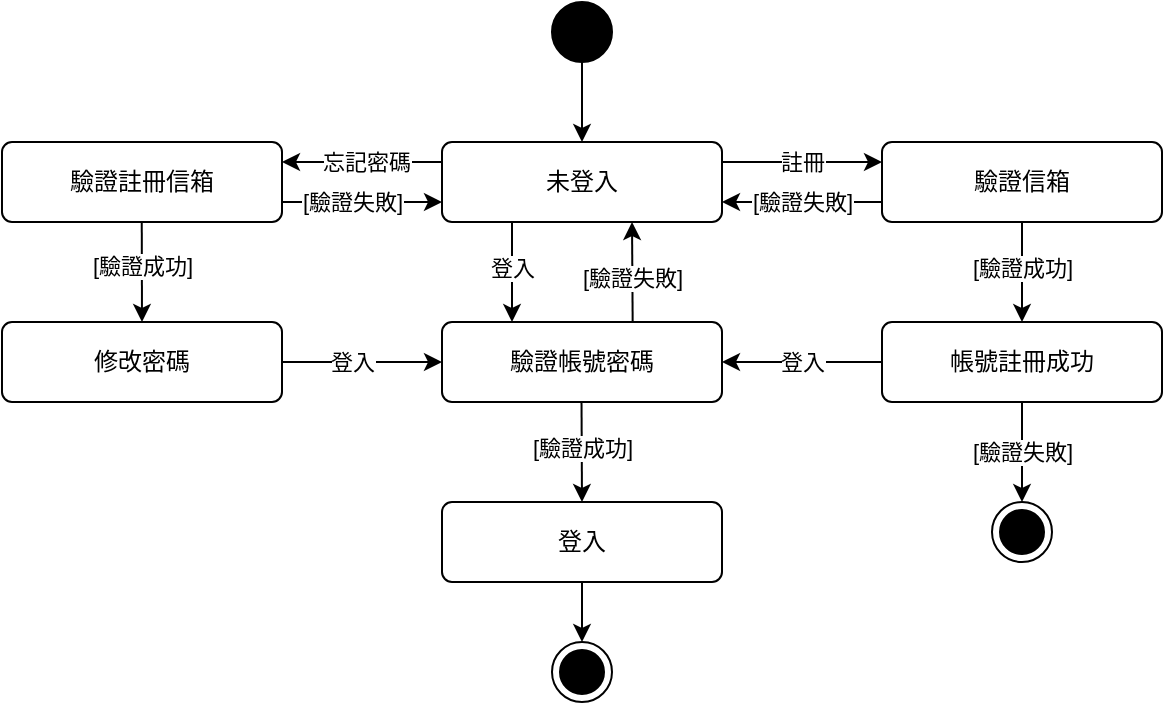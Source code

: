 <mxfile version="24.2.5" type="device" pages="4">
  <diagram id="C5RBs43oDa-KdzZeNtuy" name="會員登入">
    <mxGraphModel dx="1195" dy="697" grid="1" gridSize="10" guides="1" tooltips="1" connect="1" arrows="1" fold="1" page="1" pageScale="1" pageWidth="827" pageHeight="1169" math="0" shadow="0">
      <root>
        <mxCell id="WIyWlLk6GJQsqaUBKTNV-0" />
        <mxCell id="WIyWlLk6GJQsqaUBKTNV-1" parent="WIyWlLk6GJQsqaUBKTNV-0" />
        <mxCell id="AL2CDXxsfcrJi_243A2Y-0" value="" style="ellipse;fillColor=strokeColor;html=1;" parent="WIyWlLk6GJQsqaUBKTNV-1" vertex="1">
          <mxGeometry x="295" y="170" width="30" height="30" as="geometry" />
        </mxCell>
        <mxCell id="AL2CDXxsfcrJi_243A2Y-2" value="" style="endArrow=classic;html=1;rounded=0;exitX=0.5;exitY=1;exitDx=0;exitDy=0;entryX=0.5;entryY=0;entryDx=0;entryDy=0;" parent="WIyWlLk6GJQsqaUBKTNV-1" source="AL2CDXxsfcrJi_243A2Y-0" target="5Wx7P02jGSiyyXWoik10-0" edge="1">
          <mxGeometry width="50" height="50" relative="1" as="geometry">
            <mxPoint x="345" y="290" as="sourcePoint" />
            <mxPoint x="310" y="240" as="targetPoint" />
          </mxGeometry>
        </mxCell>
        <mxCell id="5Wx7P02jGSiyyXWoik10-0" value="未登入" style="html=1;align=center;verticalAlign=middle;rounded=1;absoluteArcSize=1;arcSize=10;dashed=0;whiteSpace=wrap;" parent="WIyWlLk6GJQsqaUBKTNV-1" vertex="1">
          <mxGeometry x="240" y="240" width="140" height="40" as="geometry" />
        </mxCell>
        <mxCell id="dz95pTCuz73jS-p0h6Jy-0" value="驗證信箱" style="html=1;align=center;verticalAlign=middle;rounded=1;absoluteArcSize=1;arcSize=10;dashed=0;whiteSpace=wrap;" parent="WIyWlLk6GJQsqaUBKTNV-1" vertex="1">
          <mxGeometry x="460" y="240" width="140" height="40" as="geometry" />
        </mxCell>
        <mxCell id="dz95pTCuz73jS-p0h6Jy-1" value="驗證註冊信箱" style="html=1;align=center;verticalAlign=middle;rounded=1;absoluteArcSize=1;arcSize=10;dashed=0;whiteSpace=wrap;" parent="WIyWlLk6GJQsqaUBKTNV-1" vertex="1">
          <mxGeometry x="20" y="240" width="140" height="40" as="geometry" />
        </mxCell>
        <mxCell id="dz95pTCuz73jS-p0h6Jy-2" value="驗證帳號密碼" style="html=1;align=center;verticalAlign=middle;rounded=1;absoluteArcSize=1;arcSize=10;dashed=0;whiteSpace=wrap;" parent="WIyWlLk6GJQsqaUBKTNV-1" vertex="1">
          <mxGeometry x="240" y="330" width="140" height="40" as="geometry" />
        </mxCell>
        <mxCell id="Y4bVvIaVGkRZ8I_effdB-1" style="edgeStyle=orthogonalEdgeStyle;rounded=0;orthogonalLoop=1;jettySize=auto;html=1;entryX=0.5;entryY=0;entryDx=0;entryDy=0;" edge="1" parent="WIyWlLk6GJQsqaUBKTNV-1" source="dz95pTCuz73jS-p0h6Jy-3" target="dz95pTCuz73jS-p0h6Jy-42">
          <mxGeometry relative="1" as="geometry" />
        </mxCell>
        <mxCell id="dz95pTCuz73jS-p0h6Jy-3" value="登入" style="html=1;align=center;verticalAlign=middle;rounded=1;absoluteArcSize=1;arcSize=10;dashed=0;whiteSpace=wrap;" parent="WIyWlLk6GJQsqaUBKTNV-1" vertex="1">
          <mxGeometry x="240" y="420" width="140" height="40" as="geometry" />
        </mxCell>
        <mxCell id="zwurpUFEAPFgYq6pLjo6-1" style="edgeStyle=orthogonalEdgeStyle;rounded=0;orthogonalLoop=1;jettySize=auto;html=1;entryX=0;entryY=0.5;entryDx=0;entryDy=0;" parent="WIyWlLk6GJQsqaUBKTNV-1" source="dz95pTCuz73jS-p0h6Jy-13" target="dz95pTCuz73jS-p0h6Jy-2" edge="1">
          <mxGeometry relative="1" as="geometry" />
        </mxCell>
        <mxCell id="zwurpUFEAPFgYq6pLjo6-2" value="登入" style="edgeLabel;html=1;align=center;verticalAlign=middle;resizable=0;points=[];" parent="zwurpUFEAPFgYq6pLjo6-1" vertex="1" connectable="0">
          <mxGeometry x="0.025" y="2" relative="1" as="geometry">
            <mxPoint x="-6" y="2" as="offset" />
          </mxGeometry>
        </mxCell>
        <mxCell id="dz95pTCuz73jS-p0h6Jy-13" value="修改密碼" style="html=1;align=center;verticalAlign=middle;rounded=1;absoluteArcSize=1;arcSize=10;dashed=0;whiteSpace=wrap;" parent="WIyWlLk6GJQsqaUBKTNV-1" vertex="1">
          <mxGeometry x="20" y="330" width="140" height="40" as="geometry" />
        </mxCell>
        <mxCell id="dz95pTCuz73jS-p0h6Jy-18" value="" style="endArrow=classic;html=1;rounded=0;entryX=0;entryY=0.25;entryDx=0;entryDy=0;exitX=1;exitY=0.25;exitDx=0;exitDy=0;" parent="WIyWlLk6GJQsqaUBKTNV-1" source="5Wx7P02jGSiyyXWoik10-0" target="dz95pTCuz73jS-p0h6Jy-0" edge="1">
          <mxGeometry relative="1" as="geometry">
            <mxPoint x="385" y="250" as="sourcePoint" />
            <mxPoint x="475" y="250.69" as="targetPoint" />
          </mxGeometry>
        </mxCell>
        <mxCell id="dz95pTCuz73jS-p0h6Jy-19" value="註冊" style="edgeLabel;resizable=0;html=1;;align=center;verticalAlign=middle;" parent="dz95pTCuz73jS-p0h6Jy-18" connectable="0" vertex="1">
          <mxGeometry relative="1" as="geometry" />
        </mxCell>
        <mxCell id="dz95pTCuz73jS-p0h6Jy-21" value="" style="endArrow=classic;html=1;rounded=0;entryX=1;entryY=0.25;entryDx=0;entryDy=0;exitX=0;exitY=0.25;exitDx=0;exitDy=0;" parent="WIyWlLk6GJQsqaUBKTNV-1" source="5Wx7P02jGSiyyXWoik10-0" target="dz95pTCuz73jS-p0h6Jy-1" edge="1">
          <mxGeometry relative="1" as="geometry">
            <mxPoint x="245" y="251" as="sourcePoint" />
            <mxPoint x="163.22" y="250" as="targetPoint" />
          </mxGeometry>
        </mxCell>
        <mxCell id="dz95pTCuz73jS-p0h6Jy-22" value="忘記密碼" style="edgeLabel;resizable=0;html=1;;align=center;verticalAlign=middle;" parent="dz95pTCuz73jS-p0h6Jy-21" connectable="0" vertex="1">
          <mxGeometry relative="1" as="geometry">
            <mxPoint x="2" as="offset" />
          </mxGeometry>
        </mxCell>
        <mxCell id="dz95pTCuz73jS-p0h6Jy-26" value="" style="endArrow=classic;html=1;rounded=0;exitX=0.25;exitY=1;exitDx=0;exitDy=0;entryX=0.5;entryY=0;entryDx=0;entryDy=0;" parent="WIyWlLk6GJQsqaUBKTNV-1" target="dz95pTCuz73jS-p0h6Jy-13" edge="1">
          <mxGeometry relative="1" as="geometry">
            <mxPoint x="89.88" y="280" as="sourcePoint" />
            <mxPoint x="89.88" y="320.0" as="targetPoint" />
          </mxGeometry>
        </mxCell>
        <mxCell id="dz95pTCuz73jS-p0h6Jy-27" value="[驗證成功]" style="edgeLabel;resizable=0;html=1;;align=center;verticalAlign=middle;" parent="dz95pTCuz73jS-p0h6Jy-26" connectable="0" vertex="1">
          <mxGeometry relative="1" as="geometry">
            <mxPoint y="-3" as="offset" />
          </mxGeometry>
        </mxCell>
        <mxCell id="dz95pTCuz73jS-p0h6Jy-33" value="" style="endArrow=classic;html=1;rounded=0;entryX=0;entryY=0.75;entryDx=0;entryDy=0;exitX=1;exitY=0.75;exitDx=0;exitDy=0;" parent="WIyWlLk6GJQsqaUBKTNV-1" source="dz95pTCuz73jS-p0h6Jy-1" target="5Wx7P02jGSiyyXWoik10-0" edge="1">
          <mxGeometry relative="1" as="geometry">
            <mxPoint x="260" y="290.92" as="sourcePoint" />
            <mxPoint x="175" y="290" as="targetPoint" />
          </mxGeometry>
        </mxCell>
        <mxCell id="dz95pTCuz73jS-p0h6Jy-34" value="[驗證失敗]" style="edgeLabel;resizable=0;html=1;;align=center;verticalAlign=middle;" parent="dz95pTCuz73jS-p0h6Jy-33" connectable="0" vertex="1">
          <mxGeometry relative="1" as="geometry">
            <mxPoint x="-5" as="offset" />
          </mxGeometry>
        </mxCell>
        <mxCell id="dz95pTCuz73jS-p0h6Jy-35" value="帳號註冊成功" style="html=1;align=center;verticalAlign=middle;rounded=1;absoluteArcSize=1;arcSize=10;dashed=0;whiteSpace=wrap;" parent="WIyWlLk6GJQsqaUBKTNV-1" vertex="1">
          <mxGeometry x="460" y="330" width="140" height="40" as="geometry" />
        </mxCell>
        <mxCell id="dz95pTCuz73jS-p0h6Jy-36" value="" style="endArrow=classic;html=1;rounded=0;entryX=0.5;entryY=0;entryDx=0;entryDy=0;exitX=0.5;exitY=1;exitDx=0;exitDy=0;" parent="WIyWlLk6GJQsqaUBKTNV-1" source="dz95pTCuz73jS-p0h6Jy-0" target="dz95pTCuz73jS-p0h6Jy-35" edge="1">
          <mxGeometry relative="1" as="geometry">
            <mxPoint x="415" y="290" as="sourcePoint" />
            <mxPoint x="505" y="290.69" as="targetPoint" />
          </mxGeometry>
        </mxCell>
        <mxCell id="dz95pTCuz73jS-p0h6Jy-37" value="[驗證成功]" style="edgeLabel;resizable=0;html=1;;align=center;verticalAlign=middle;" parent="dz95pTCuz73jS-p0h6Jy-36" connectable="0" vertex="1">
          <mxGeometry relative="1" as="geometry">
            <mxPoint y="-2" as="offset" />
          </mxGeometry>
        </mxCell>
        <mxCell id="dz95pTCuz73jS-p0h6Jy-40" value="" style="endArrow=classic;html=1;rounded=0;entryX=1;entryY=0.5;entryDx=0;entryDy=0;exitX=0;exitY=0.5;exitDx=0;exitDy=0;" parent="WIyWlLk6GJQsqaUBKTNV-1" source="dz95pTCuz73jS-p0h6Jy-35" target="dz95pTCuz73jS-p0h6Jy-2" edge="1">
          <mxGeometry relative="1" as="geometry">
            <mxPoint x="385" y="380" as="sourcePoint" />
            <mxPoint x="470" y="380" as="targetPoint" />
          </mxGeometry>
        </mxCell>
        <mxCell id="dz95pTCuz73jS-p0h6Jy-41" value="登入" style="edgeLabel;resizable=0;html=1;;align=center;verticalAlign=middle;" parent="dz95pTCuz73jS-p0h6Jy-40" connectable="0" vertex="1">
          <mxGeometry relative="1" as="geometry" />
        </mxCell>
        <mxCell id="dz95pTCuz73jS-p0h6Jy-42" value="" style="ellipse;html=1;shape=endState;fillColor=strokeColor;" parent="WIyWlLk6GJQsqaUBKTNV-1" vertex="1">
          <mxGeometry x="295" y="490" width="30" height="30" as="geometry" />
        </mxCell>
        <mxCell id="dz95pTCuz73jS-p0h6Jy-44" value="" style="ellipse;html=1;shape=endState;fillColor=strokeColor;" parent="WIyWlLk6GJQsqaUBKTNV-1" vertex="1">
          <mxGeometry x="515" y="420" width="30" height="30" as="geometry" />
        </mxCell>
        <mxCell id="dz95pTCuz73jS-p0h6Jy-45" value="" style="endArrow=classic;html=1;rounded=0;entryX=0.5;entryY=0;entryDx=0;entryDy=0;exitX=0.25;exitY=1;exitDx=0;exitDy=0;" parent="WIyWlLk6GJQsqaUBKTNV-1" edge="1" target="dz95pTCuz73jS-p0h6Jy-3">
          <mxGeometry relative="1" as="geometry">
            <mxPoint x="309.76" y="370" as="sourcePoint" />
            <mxPoint x="309.76" y="410" as="targetPoint" />
          </mxGeometry>
        </mxCell>
        <mxCell id="dz95pTCuz73jS-p0h6Jy-46" value="[驗證成功]" style="edgeLabel;resizable=0;html=1;;align=center;verticalAlign=middle;" parent="dz95pTCuz73jS-p0h6Jy-45" connectable="0" vertex="1">
          <mxGeometry relative="1" as="geometry">
            <mxPoint y="-2" as="offset" />
          </mxGeometry>
        </mxCell>
        <mxCell id="dz95pTCuz73jS-p0h6Jy-47" value="" style="endArrow=classic;html=1;rounded=0;entryX=0.25;entryY=0;entryDx=0;entryDy=0;exitX=0.5;exitY=1;exitDx=0;exitDy=0;" parent="WIyWlLk6GJQsqaUBKTNV-1" target="dz95pTCuz73jS-p0h6Jy-2" edge="1">
          <mxGeometry relative="1" as="geometry">
            <mxPoint x="275.0" y="280" as="sourcePoint" />
            <mxPoint x="275.0" y="320.0" as="targetPoint" />
          </mxGeometry>
        </mxCell>
        <mxCell id="dz95pTCuz73jS-p0h6Jy-48" value="登入" style="edgeLabel;resizable=0;html=1;;align=center;verticalAlign=middle;" parent="dz95pTCuz73jS-p0h6Jy-47" connectable="0" vertex="1">
          <mxGeometry relative="1" as="geometry">
            <mxPoint y="-2" as="offset" />
          </mxGeometry>
        </mxCell>
        <mxCell id="dz95pTCuz73jS-p0h6Jy-52" value="" style="endArrow=classic;html=1;rounded=0;exitX=0.681;exitY=0.013;exitDx=0;exitDy=0;exitPerimeter=0;" parent="WIyWlLk6GJQsqaUBKTNV-1" source="dz95pTCuz73jS-p0h6Jy-2" edge="1">
          <mxGeometry relative="1" as="geometry">
            <mxPoint x="335" y="320" as="sourcePoint" />
            <mxPoint x="335" y="280" as="targetPoint" />
          </mxGeometry>
        </mxCell>
        <mxCell id="dz95pTCuz73jS-p0h6Jy-53" value="[驗證失敗]" style="edgeLabel;resizable=0;html=1;;align=center;verticalAlign=middle;" parent="dz95pTCuz73jS-p0h6Jy-52" connectable="0" vertex="1">
          <mxGeometry relative="1" as="geometry">
            <mxPoint y="3" as="offset" />
          </mxGeometry>
        </mxCell>
        <mxCell id="dz95pTCuz73jS-p0h6Jy-54" value="" style="endArrow=classic;html=1;rounded=0;exitX=0.5;exitY=1;exitDx=0;exitDy=0;entryX=0.5;entryY=0;entryDx=0;entryDy=0;" parent="WIyWlLk6GJQsqaUBKTNV-1" source="dz95pTCuz73jS-p0h6Jy-35" target="dz95pTCuz73jS-p0h6Jy-44" edge="1">
          <mxGeometry relative="1" as="geometry">
            <mxPoint x="525" y="450" as="sourcePoint" />
            <mxPoint x="525" y="410" as="targetPoint" />
          </mxGeometry>
        </mxCell>
        <mxCell id="dz95pTCuz73jS-p0h6Jy-55" value="[驗證失敗]" style="edgeLabel;resizable=0;html=1;;align=center;verticalAlign=middle;" parent="dz95pTCuz73jS-p0h6Jy-54" connectable="0" vertex="1">
          <mxGeometry relative="1" as="geometry" />
        </mxCell>
        <mxCell id="dz95pTCuz73jS-p0h6Jy-56" value="" style="endArrow=classic;html=1;rounded=0;exitX=0;exitY=0.75;exitDx=0;exitDy=0;entryX=1;entryY=0.75;entryDx=0;entryDy=0;" parent="WIyWlLk6GJQsqaUBKTNV-1" source="dz95pTCuz73jS-p0h6Jy-0" target="5Wx7P02jGSiyyXWoik10-0" edge="1">
          <mxGeometry relative="1" as="geometry">
            <mxPoint x="435" y="310" as="sourcePoint" />
            <mxPoint x="435" y="270" as="targetPoint" />
          </mxGeometry>
        </mxCell>
        <mxCell id="dz95pTCuz73jS-p0h6Jy-57" value="[驗證失敗]" style="edgeLabel;resizable=0;html=1;;align=center;verticalAlign=middle;" parent="dz95pTCuz73jS-p0h6Jy-56" connectable="0" vertex="1">
          <mxGeometry relative="1" as="geometry" />
        </mxCell>
      </root>
    </mxGraphModel>
  </diagram>
  <diagram id="mJCJ5-vPjcze_X3Vs22I" name="商家查詢">
    <mxGraphModel dx="989" dy="577" grid="1" gridSize="10" guides="1" tooltips="1" connect="1" arrows="1" fold="1" page="1" pageScale="1" pageWidth="827" pageHeight="1169" math="0" shadow="0">
      <root>
        <mxCell id="0" />
        <mxCell id="1" parent="0" />
        <mxCell id="9vJhoEvKW360OCCBH1eX-37" value="" style="ellipse;fillColor=strokeColor;html=1;" parent="1" vertex="1">
          <mxGeometry x="330" y="190" width="30" height="30" as="geometry" />
        </mxCell>
        <mxCell id="9vJhoEvKW360OCCBH1eX-38" value="" style="endArrow=classic;html=1;rounded=0;exitX=0.5;exitY=1;exitDx=0;exitDy=0;" parent="1" source="9vJhoEvKW360OCCBH1eX-37" edge="1">
          <mxGeometry width="50" height="50" relative="1" as="geometry">
            <mxPoint x="380" y="310" as="sourcePoint" />
            <mxPoint x="345" y="260" as="targetPoint" />
          </mxGeometry>
        </mxCell>
        <mxCell id="9vJhoEvKW360OCCBH1eX-39" value="登入中" style="html=1;align=center;verticalAlign=middle;rounded=1;absoluteArcSize=1;arcSize=10;dashed=0;whiteSpace=wrap;" parent="1" vertex="1">
          <mxGeometry x="280" y="260" width="140" height="40" as="geometry" />
        </mxCell>
        <mxCell id="9vJhoEvKW360OCCBH1eX-43" value="官網" style="html=1;align=center;verticalAlign=middle;rounded=1;absoluteArcSize=1;arcSize=10;dashed=0;whiteSpace=wrap;" parent="1" vertex="1">
          <mxGeometry x="60" y="440" width="140" height="40" as="geometry" />
        </mxCell>
        <mxCell id="9vJhoEvKW360OCCBH1eX-44" value="" style="endArrow=classic;html=1;rounded=0;entryX=0.5;entryY=0;entryDx=0;entryDy=0;exitX=0.461;exitY=1.007;exitDx=0;exitDy=0;exitPerimeter=0;" parent="1" edge="1">
          <mxGeometry width="50" height="50" relative="1" as="geometry">
            <mxPoint x="129.54" y="480" as="sourcePoint" />
            <mxPoint x="130" y="519.72" as="targetPoint" />
          </mxGeometry>
        </mxCell>
        <mxCell id="9vJhoEvKW360OCCBH1eX-61" value="" style="ellipse;html=1;shape=endState;fillColor=strokeColor;" parent="1" vertex="1">
          <mxGeometry x="115" y="519.72" width="30" height="30" as="geometry" />
        </mxCell>
        <mxCell id="9vJhoEvKW360OCCBH1eX-63" value="" style="endArrow=classic;html=1;rounded=0;exitX=0.5;exitY=1;exitDx=0;exitDy=0;" parent="1" source="9vJhoEvKW360OCCBH1eX-39" edge="1">
          <mxGeometry relative="1" as="geometry">
            <mxPoint x="330" y="320" as="sourcePoint" />
            <mxPoint x="350" y="350" as="targetPoint" />
          </mxGeometry>
        </mxCell>
        <mxCell id="9vJhoEvKW360OCCBH1eX-64" value="選擇地點、形容詞、關鍵字" style="edgeLabel;resizable=0;html=1;;align=center;verticalAlign=middle;" parent="9vJhoEvKW360OCCBH1eX-63" connectable="0" vertex="1">
          <mxGeometry relative="1" as="geometry">
            <mxPoint y="-3" as="offset" />
          </mxGeometry>
        </mxCell>
        <mxCell id="9vJhoEvKW360OCCBH1eX-73" value="搜尋結果商家" style="html=1;align=center;verticalAlign=middle;rounded=1;absoluteArcSize=1;arcSize=10;dashed=0;whiteSpace=wrap;" parent="1" vertex="1">
          <mxGeometry x="280" y="350" width="140" height="40" as="geometry" />
        </mxCell>
        <mxCell id="9vJhoEvKW360OCCBH1eX-74" value="" style="endArrow=classic;html=1;rounded=0;entryX=0;entryY=0.5;entryDx=0;entryDy=0;" parent="1" target="9vJhoEvKW360OCCBH1eX-75" edge="1">
          <mxGeometry width="50" height="50" relative="1" as="geometry">
            <mxPoint x="640" y="370" as="sourcePoint" />
            <mxPoint x="705" y="360" as="targetPoint" />
          </mxGeometry>
        </mxCell>
        <mxCell id="9vJhoEvKW360OCCBH1eX-75" value="" style="ellipse;html=1;shape=endState;fillColor=strokeColor;" parent="1" vertex="1">
          <mxGeometry x="690" y="355" width="30" height="30" as="geometry" />
        </mxCell>
        <mxCell id="9vJhoEvKW360OCCBH1eX-79" value="選擇商家" style="html=1;align=center;verticalAlign=middle;rounded=1;absoluteArcSize=1;arcSize=10;dashed=0;whiteSpace=wrap;" parent="1" vertex="1">
          <mxGeometry x="500" y="350" width="140" height="40" as="geometry" />
        </mxCell>
        <mxCell id="9vJhoEvKW360OCCBH1eX-82" value="" style="endArrow=classic;html=1;rounded=0;exitX=1;exitY=0.5;exitDx=0;exitDy=0;entryX=0;entryY=0.5;entryDx=0;entryDy=0;" parent="1" source="9vJhoEvKW360OCCBH1eX-73" target="9vJhoEvKW360OCCBH1eX-79" edge="1">
          <mxGeometry relative="1" as="geometry">
            <mxPoint x="460" y="370" as="sourcePoint" />
            <mxPoint x="460" y="420" as="targetPoint" />
          </mxGeometry>
        </mxCell>
        <mxCell id="9vJhoEvKW360OCCBH1eX-83" value="商家資訊" style="edgeLabel;resizable=0;html=1;;align=center;verticalAlign=middle;" parent="9vJhoEvKW360OCCBH1eX-82" connectable="0" vertex="1">
          <mxGeometry relative="1" as="geometry">
            <mxPoint x="-6" as="offset" />
          </mxGeometry>
        </mxCell>
        <mxCell id="9vJhoEvKW360OCCBH1eX-84" value="" style="endArrow=classic;html=1;rounded=0;exitX=0.5;exitY=1;exitDx=0;exitDy=0;" parent="1" edge="1">
          <mxGeometry relative="1" as="geometry">
            <mxPoint x="350" y="390" as="sourcePoint" />
            <mxPoint x="350" y="440" as="targetPoint" />
          </mxGeometry>
        </mxCell>
        <mxCell id="9vJhoEvKW360OCCBH1eX-85" value="商家收藏" style="edgeLabel;resizable=0;html=1;;align=center;verticalAlign=middle;" parent="9vJhoEvKW360OCCBH1eX-84" connectable="0" vertex="1">
          <mxGeometry relative="1" as="geometry">
            <mxPoint y="-3" as="offset" />
          </mxGeometry>
        </mxCell>
        <mxCell id="9vJhoEvKW360OCCBH1eX-86" value="最愛" style="html=1;align=center;verticalAlign=middle;rounded=1;absoluteArcSize=1;arcSize=10;dashed=0;whiteSpace=wrap;" parent="1" vertex="1">
          <mxGeometry x="280" y="440" width="140" height="40" as="geometry" />
        </mxCell>
        <mxCell id="9vJhoEvKW360OCCBH1eX-87" value="" style="endArrow=classic;html=1;rounded=0;exitX=0.5;exitY=1;exitDx=0;exitDy=0;" parent="1" edge="1">
          <mxGeometry relative="1" as="geometry">
            <mxPoint x="349.58" y="480" as="sourcePoint" />
            <mxPoint x="349.58" y="530" as="targetPoint" />
          </mxGeometry>
        </mxCell>
        <mxCell id="9vJhoEvKW360OCCBH1eX-88" value="[尚未收藏]" style="edgeLabel;resizable=0;html=1;;align=center;verticalAlign=middle;" parent="9vJhoEvKW360OCCBH1eX-87" connectable="0" vertex="1">
          <mxGeometry relative="1" as="geometry">
            <mxPoint y="-3" as="offset" />
          </mxGeometry>
        </mxCell>
        <mxCell id="9vJhoEvKW360OCCBH1eX-89" value="新增最愛" style="html=1;align=center;verticalAlign=middle;rounded=1;absoluteArcSize=1;arcSize=10;dashed=0;whiteSpace=wrap;" parent="1" vertex="1">
          <mxGeometry x="280" y="530" width="140" height="40" as="geometry" />
        </mxCell>
        <mxCell id="9vJhoEvKW360OCCBH1eX-91" value="取消最愛" style="html=1;align=center;verticalAlign=middle;rounded=1;absoluteArcSize=1;arcSize=10;dashed=0;whiteSpace=wrap;" parent="1" vertex="1">
          <mxGeometry x="500" y="440" width="140" height="40" as="geometry" />
        </mxCell>
        <mxCell id="9vJhoEvKW360OCCBH1eX-92" value="" style="endArrow=classic;html=1;rounded=0;exitX=1;exitY=0.5;exitDx=0;exitDy=0;entryX=0;entryY=0.5;entryDx=0;entryDy=0;" parent="1" target="9vJhoEvKW360OCCBH1eX-91" edge="1">
          <mxGeometry relative="1" as="geometry">
            <mxPoint x="420" y="460" as="sourcePoint" />
            <mxPoint x="460" y="510" as="targetPoint" />
          </mxGeometry>
        </mxCell>
        <mxCell id="9vJhoEvKW360OCCBH1eX-93" value="[已收藏]" style="edgeLabel;resizable=0;html=1;;align=center;verticalAlign=middle;" parent="9vJhoEvKW360OCCBH1eX-92" connectable="0" vertex="1">
          <mxGeometry relative="1" as="geometry">
            <mxPoint x="-6" y="-1" as="offset" />
          </mxGeometry>
        </mxCell>
        <mxCell id="9vJhoEvKW360OCCBH1eX-95" value="" style="ellipse;html=1;shape=endState;fillColor=strokeColor;" parent="1" vertex="1">
          <mxGeometry x="555" y="535" width="30" height="30" as="geometry" />
        </mxCell>
        <mxCell id="9vJhoEvKW360OCCBH1eX-96" value="" style="endArrow=classic;html=1;rounded=0;entryX=0.5;entryY=0;entryDx=0;entryDy=0;exitX=0.461;exitY=1.007;exitDx=0;exitDy=0;exitPerimeter=0;" parent="1" target="9vJhoEvKW360OCCBH1eX-95" edge="1">
          <mxGeometry width="50" height="50" relative="1" as="geometry">
            <mxPoint x="569.58" y="480" as="sourcePoint" />
            <mxPoint x="569.58" y="520" as="targetPoint" />
          </mxGeometry>
        </mxCell>
        <mxCell id="9vJhoEvKW360OCCBH1eX-97" value="" style="endArrow=classic;html=1;rounded=0;entryX=0;entryY=0.5;entryDx=0;entryDy=0;exitX=1;exitY=0.5;exitDx=0;exitDy=0;" parent="1" source="9vJhoEvKW360OCCBH1eX-89" target="9vJhoEvKW360OCCBH1eX-95" edge="1">
          <mxGeometry width="50" height="50" relative="1" as="geometry">
            <mxPoint x="135" y="520" as="sourcePoint" />
            <mxPoint x="135" y="560" as="targetPoint" />
          </mxGeometry>
        </mxCell>
        <mxCell id="9vJhoEvKW360OCCBH1eX-98" value="地圖" style="html=1;align=center;verticalAlign=middle;rounded=1;absoluteArcSize=1;arcSize=10;dashed=0;whiteSpace=wrap;" parent="1" vertex="1">
          <mxGeometry x="60" y="260" width="140" height="40" as="geometry" />
        </mxCell>
        <mxCell id="9vJhoEvKW360OCCBH1eX-102" value="" style="endArrow=classic;html=1;rounded=0;exitX=0;exitY=0.25;exitDx=0;exitDy=0;entryX=0.5;entryY=1;entryDx=0;entryDy=0;" parent="1" source="9vJhoEvKW360OCCBH1eX-73" target="9vJhoEvKW360OCCBH1eX-98" edge="1">
          <mxGeometry relative="1" as="geometry">
            <mxPoint x="170" y="420" as="sourcePoint" />
            <mxPoint x="250" y="420" as="targetPoint" />
            <Array as="points">
              <mxPoint x="130" y="360" />
            </Array>
          </mxGeometry>
        </mxCell>
        <mxCell id="9vJhoEvKW360OCCBH1eX-103" value="商家資訊" style="edgeLabel;resizable=0;html=1;;align=center;verticalAlign=middle;" parent="9vJhoEvKW360OCCBH1eX-102" connectable="0" vertex="1">
          <mxGeometry relative="1" as="geometry" />
        </mxCell>
        <mxCell id="9vJhoEvKW360OCCBH1eX-104" value="" style="endArrow=classic;html=1;rounded=0;exitX=0;exitY=0.25;exitDx=0;exitDy=0;entryX=0.5;entryY=0;entryDx=0;entryDy=0;" parent="1" target="9vJhoEvKW360OCCBH1eX-43" edge="1">
          <mxGeometry relative="1" as="geometry">
            <mxPoint x="280" y="380" as="sourcePoint" />
            <mxPoint x="130" y="320" as="targetPoint" />
            <Array as="points">
              <mxPoint x="130" y="380" />
            </Array>
          </mxGeometry>
        </mxCell>
        <mxCell id="9vJhoEvKW360OCCBH1eX-105" value="官網資訊" style="edgeLabel;resizable=0;html=1;;align=center;verticalAlign=middle;" parent="9vJhoEvKW360OCCBH1eX-104" connectable="0" vertex="1">
          <mxGeometry relative="1" as="geometry" />
        </mxCell>
        <mxCell id="9vJhoEvKW360OCCBH1eX-106" value="" style="endArrow=classic;html=1;rounded=0;entryX=0.5;entryY=1;entryDx=0;entryDy=0;exitX=0.5;exitY=0;exitDx=0;exitDy=0;" parent="1" source="9vJhoEvKW360OCCBH1eX-98" target="9vJhoEvKW360OCCBH1eX-107" edge="1">
          <mxGeometry width="50" height="50" relative="1" as="geometry">
            <mxPoint x="170" y="210" as="sourcePoint" />
            <mxPoint x="170" y="250" as="targetPoint" />
          </mxGeometry>
        </mxCell>
        <mxCell id="9vJhoEvKW360OCCBH1eX-107" value="" style="ellipse;html=1;shape=endState;fillColor=strokeColor;" parent="1" vertex="1">
          <mxGeometry x="115" y="190" width="30" height="30" as="geometry" />
        </mxCell>
      </root>
    </mxGraphModel>
  </diagram>
  <diagram name="會員資訊修改" id="SFfWicdosxGCoJVDgU1N">
    <mxGraphModel dx="1195" dy="697" grid="1" gridSize="10" guides="1" tooltips="1" connect="1" arrows="1" fold="1" page="1" pageScale="1" pageWidth="827" pageHeight="1169" math="0" shadow="0">
      <root>
        <mxCell id="tuyEu8sb2MfoyLABzLiH-0" />
        <mxCell id="tuyEu8sb2MfoyLABzLiH-1" parent="tuyEu8sb2MfoyLABzLiH-0" />
        <mxCell id="tuyEu8sb2MfoyLABzLiH-3" value="" style="ellipse;fillColor=strokeColor;html=1;" parent="tuyEu8sb2MfoyLABzLiH-1" vertex="1">
          <mxGeometry x="330" y="190" width="30" height="30" as="geometry" />
        </mxCell>
        <mxCell id="tuyEu8sb2MfoyLABzLiH-4" value="" style="endArrow=classic;html=1;rounded=0;exitX=0.5;exitY=1;exitDx=0;exitDy=0;" parent="tuyEu8sb2MfoyLABzLiH-1" source="tuyEu8sb2MfoyLABzLiH-3" edge="1">
          <mxGeometry width="50" height="50" relative="1" as="geometry">
            <mxPoint x="380" y="310" as="sourcePoint" />
            <mxPoint x="345" y="260" as="targetPoint" />
          </mxGeometry>
        </mxCell>
        <mxCell id="tuyEu8sb2MfoyLABzLiH-5" value="登入中" style="html=1;align=center;verticalAlign=middle;rounded=1;absoluteArcSize=1;arcSize=10;dashed=0;whiteSpace=wrap;" parent="tuyEu8sb2MfoyLABzLiH-1" vertex="1">
          <mxGeometry x="280" y="260" width="140" height="40" as="geometry" />
        </mxCell>
        <mxCell id="tuyEu8sb2MfoyLABzLiH-6" value="" style="endArrow=classic;html=1;rounded=0;exitX=0.5;exitY=1;exitDx=0;exitDy=0;" parent="tuyEu8sb2MfoyLABzLiH-1" source="tuyEu8sb2MfoyLABzLiH-5" edge="1">
          <mxGeometry relative="1" as="geometry">
            <mxPoint x="330" y="320" as="sourcePoint" />
            <mxPoint x="350" y="350" as="targetPoint" />
          </mxGeometry>
        </mxCell>
        <mxCell id="tuyEu8sb2MfoyLABzLiH-7" value="選擇會員專區" style="edgeLabel;resizable=0;html=1;;align=center;verticalAlign=middle;" parent="tuyEu8sb2MfoyLABzLiH-6" connectable="0" vertex="1">
          <mxGeometry relative="1" as="geometry">
            <mxPoint y="-2" as="offset" />
          </mxGeometry>
        </mxCell>
        <mxCell id="tuyEu8sb2MfoyLABzLiH-8" value="會員資料" style="html=1;align=center;verticalAlign=middle;rounded=1;absoluteArcSize=1;arcSize=10;dashed=0;whiteSpace=wrap;" parent="tuyEu8sb2MfoyLABzLiH-1" vertex="1">
          <mxGeometry x="280" y="350" width="140" height="40" as="geometry" />
        </mxCell>
        <mxCell id="tuyEu8sb2MfoyLABzLiH-9" value="" style="endArrow=classic;html=1;rounded=0;exitX=0.5;exitY=1;exitDx=0;exitDy=0;entryX=0;entryY=0.25;entryDx=0;entryDy=0;" parent="tuyEu8sb2MfoyLABzLiH-1" edge="1" target="tuyEu8sb2MfoyLABzLiH-11">
          <mxGeometry relative="1" as="geometry">
            <mxPoint x="420" y="360" as="sourcePoint" />
            <mxPoint x="420" y="410" as="targetPoint" />
          </mxGeometry>
        </mxCell>
        <mxCell id="tuyEu8sb2MfoyLABzLiH-10" value="修改資料" style="edgeLabel;resizable=0;html=1;;align=center;verticalAlign=middle;" parent="tuyEu8sb2MfoyLABzLiH-9" connectable="0" vertex="1">
          <mxGeometry relative="1" as="geometry">
            <mxPoint x="-4" as="offset" />
          </mxGeometry>
        </mxCell>
        <mxCell id="tuyEu8sb2MfoyLABzLiH-11" value="驗證資料格式" style="html=1;align=center;verticalAlign=middle;rounded=1;absoluteArcSize=1;arcSize=10;dashed=0;whiteSpace=wrap;" parent="tuyEu8sb2MfoyLABzLiH-1" vertex="1">
          <mxGeometry x="500" y="350" width="140" height="40" as="geometry" />
        </mxCell>
        <mxCell id="tuyEu8sb2MfoyLABzLiH-12" value="" style="ellipse;html=1;shape=endState;fillColor=strokeColor;" parent="tuyEu8sb2MfoyLABzLiH-1" vertex="1">
          <mxGeometry x="335" y="445" width="30" height="30" as="geometry" />
        </mxCell>
        <mxCell id="tuyEu8sb2MfoyLABzLiH-13" value="" style="endArrow=classic;html=1;rounded=0;entryX=1;entryY=0.5;entryDx=0;entryDy=0;exitX=0;exitY=0.5;exitDx=0;exitDy=0;" parent="tuyEu8sb2MfoyLABzLiH-1" target="tuyEu8sb2MfoyLABzLiH-12" edge="1" source="jWd4TpmWNsBvAWbHB3Pc-4">
          <mxGeometry width="50" height="50" relative="1" as="geometry">
            <mxPoint x="349.58" y="570" as="sourcePoint" />
            <mxPoint x="349.58" y="610" as="targetPoint" />
          </mxGeometry>
        </mxCell>
        <mxCell id="jWd4TpmWNsBvAWbHB3Pc-0" value="" style="endArrow=classic;html=1;rounded=0;exitX=0;exitY=0.75;exitDx=0;exitDy=0;entryX=1;entryY=0.75;entryDx=0;entryDy=0;" parent="tuyEu8sb2MfoyLABzLiH-1" source="tuyEu8sb2MfoyLABzLiH-11" target="tuyEu8sb2MfoyLABzLiH-8" edge="1">
          <mxGeometry relative="1" as="geometry">
            <mxPoint x="330" y="400" as="sourcePoint" />
            <mxPoint x="330" y="450" as="targetPoint" />
          </mxGeometry>
        </mxCell>
        <mxCell id="jWd4TpmWNsBvAWbHB3Pc-1" value="[驗證失敗]" style="edgeLabel;resizable=0;html=1;;align=center;verticalAlign=middle;" parent="jWd4TpmWNsBvAWbHB3Pc-0" connectable="0" vertex="1">
          <mxGeometry relative="1" as="geometry">
            <mxPoint x="4" as="offset" />
          </mxGeometry>
        </mxCell>
        <mxCell id="jWd4TpmWNsBvAWbHB3Pc-2" value="" style="endArrow=classic;html=1;rounded=0;exitX=0.5;exitY=1;exitDx=0;exitDy=0;" parent="tuyEu8sb2MfoyLABzLiH-1" edge="1">
          <mxGeometry relative="1" as="geometry">
            <mxPoint x="570" y="390" as="sourcePoint" />
            <mxPoint x="570" y="440" as="targetPoint" />
          </mxGeometry>
        </mxCell>
        <mxCell id="jWd4TpmWNsBvAWbHB3Pc-3" value="[驗證成功]" style="edgeLabel;resizable=0;html=1;;align=center;verticalAlign=middle;" parent="jWd4TpmWNsBvAWbHB3Pc-2" connectable="0" vertex="1">
          <mxGeometry relative="1" as="geometry" />
        </mxCell>
        <mxCell id="jWd4TpmWNsBvAWbHB3Pc-4" value="會員資料修改完成" style="html=1;align=center;verticalAlign=middle;rounded=1;absoluteArcSize=1;arcSize=10;dashed=0;whiteSpace=wrap;" parent="tuyEu8sb2MfoyLABzLiH-1" vertex="1">
          <mxGeometry x="500" y="440" width="140" height="40" as="geometry" />
        </mxCell>
      </root>
    </mxGraphModel>
  </diagram>
  <diagram name="商家收藏" id="q1knk1CsHRzvq2ZvaTYx">
    <mxGraphModel dx="989" dy="577" grid="1" gridSize="10" guides="1" tooltips="1" connect="1" arrows="1" fold="1" page="1" pageScale="1" pageWidth="827" pageHeight="1169" math="0" shadow="0">
      <root>
        <mxCell id="SF2ilbdO_XFCAbRxXxLH-0" />
        <mxCell id="SF2ilbdO_XFCAbRxXxLH-1" parent="SF2ilbdO_XFCAbRxXxLH-0" />
        <mxCell id="SF2ilbdO_XFCAbRxXxLH-3" value="" style="ellipse;fillColor=strokeColor;html=1;" parent="SF2ilbdO_XFCAbRxXxLH-1" vertex="1">
          <mxGeometry x="330" y="190" width="30" height="30" as="geometry" />
        </mxCell>
        <mxCell id="SF2ilbdO_XFCAbRxXxLH-4" value="" style="endArrow=classic;html=1;rounded=0;exitX=0.5;exitY=1;exitDx=0;exitDy=0;" parent="SF2ilbdO_XFCAbRxXxLH-1" source="SF2ilbdO_XFCAbRxXxLH-3" edge="1">
          <mxGeometry width="50" height="50" relative="1" as="geometry">
            <mxPoint x="380" y="310" as="sourcePoint" />
            <mxPoint x="345" y="260" as="targetPoint" />
          </mxGeometry>
        </mxCell>
        <mxCell id="SF2ilbdO_XFCAbRxXxLH-5" value="登入中" style="html=1;align=center;verticalAlign=middle;rounded=1;absoluteArcSize=1;arcSize=10;dashed=0;whiteSpace=wrap;" parent="SF2ilbdO_XFCAbRxXxLH-1" vertex="1">
          <mxGeometry x="280" y="260" width="140" height="40" as="geometry" />
        </mxCell>
        <mxCell id="SF2ilbdO_XFCAbRxXxLH-9" value="" style="endArrow=classic;html=1;rounded=0;exitX=0.5;exitY=1;exitDx=0;exitDy=0;" parent="SF2ilbdO_XFCAbRxXxLH-1" source="SF2ilbdO_XFCAbRxXxLH-5" edge="1">
          <mxGeometry relative="1" as="geometry">
            <mxPoint x="330" y="320" as="sourcePoint" />
            <mxPoint x="350" y="350" as="targetPoint" />
          </mxGeometry>
        </mxCell>
        <mxCell id="SF2ilbdO_XFCAbRxXxLH-10" value="選擇會員專區" style="edgeLabel;resizable=0;html=1;;align=center;verticalAlign=middle;" parent="SF2ilbdO_XFCAbRxXxLH-9" connectable="0" vertex="1">
          <mxGeometry relative="1" as="geometry" />
        </mxCell>
        <mxCell id="SF2ilbdO_XFCAbRxXxLH-11" value="我的最愛" style="html=1;align=center;verticalAlign=middle;rounded=1;absoluteArcSize=1;arcSize=10;dashed=0;whiteSpace=wrap;" parent="SF2ilbdO_XFCAbRxXxLH-1" vertex="1">
          <mxGeometry x="280" y="350" width="140" height="40" as="geometry" />
        </mxCell>
        <mxCell id="SF2ilbdO_XFCAbRxXxLH-17" value="" style="endArrow=classic;html=1;rounded=0;exitX=0.5;exitY=1;exitDx=0;exitDy=0;" parent="SF2ilbdO_XFCAbRxXxLH-1" edge="1">
          <mxGeometry relative="1" as="geometry">
            <mxPoint x="350" y="390" as="sourcePoint" />
            <mxPoint x="350" y="440" as="targetPoint" />
          </mxGeometry>
        </mxCell>
        <mxCell id="SF2ilbdO_XFCAbRxXxLH-18" value="移除" style="edgeLabel;resizable=0;html=1;;align=center;verticalAlign=middle;" parent="SF2ilbdO_XFCAbRxXxLH-17" connectable="0" vertex="1">
          <mxGeometry relative="1" as="geometry">
            <mxPoint y="-1" as="offset" />
          </mxGeometry>
        </mxCell>
        <mxCell id="SF2ilbdO_XFCAbRxXxLH-19" value="取消最愛" style="html=1;align=center;verticalAlign=middle;rounded=1;absoluteArcSize=1;arcSize=10;dashed=0;whiteSpace=wrap;" parent="SF2ilbdO_XFCAbRxXxLH-1" vertex="1">
          <mxGeometry x="280" y="440" width="140" height="40" as="geometry" />
        </mxCell>
        <mxCell id="SF2ilbdO_XFCAbRxXxLH-26" value="" style="ellipse;html=1;shape=endState;fillColor=strokeColor;" parent="SF2ilbdO_XFCAbRxXxLH-1" vertex="1">
          <mxGeometry x="335" y="535" width="30" height="30" as="geometry" />
        </mxCell>
        <mxCell id="SF2ilbdO_XFCAbRxXxLH-27" value="" style="endArrow=classic;html=1;rounded=0;entryX=0.5;entryY=0;entryDx=0;entryDy=0;exitX=0.461;exitY=1.007;exitDx=0;exitDy=0;exitPerimeter=0;" parent="SF2ilbdO_XFCAbRxXxLH-1" target="SF2ilbdO_XFCAbRxXxLH-26" edge="1">
          <mxGeometry width="50" height="50" relative="1" as="geometry">
            <mxPoint x="349.58" y="480" as="sourcePoint" />
            <mxPoint x="349.58" y="520" as="targetPoint" />
          </mxGeometry>
        </mxCell>
        <mxCell id="qcq3ArTyEJu2xkxHnL5j-0" value="" style="endArrow=classic;html=1;rounded=0;exitX=1;exitY=0.5;exitDx=0;exitDy=0;" parent="SF2ilbdO_XFCAbRxXxLH-1" source="SF2ilbdO_XFCAbRxXxLH-11" edge="1">
          <mxGeometry relative="1" as="geometry">
            <mxPoint x="440" y="370" as="sourcePoint" />
            <mxPoint x="520" y="440" as="targetPoint" />
            <Array as="points">
              <mxPoint x="520" y="370" />
            </Array>
          </mxGeometry>
        </mxCell>
        <mxCell id="qcq3ArTyEJu2xkxHnL5j-1" value="查看餐廳" style="edgeLabel;resizable=0;html=1;;align=center;verticalAlign=middle;" parent="qcq3ArTyEJu2xkxHnL5j-0" connectable="0" vertex="1">
          <mxGeometry relative="1" as="geometry">
            <mxPoint x="-45" as="offset" />
          </mxGeometry>
        </mxCell>
        <mxCell id="qcq3ArTyEJu2xkxHnL5j-2" value="選擇餐廳" style="html=1;align=center;verticalAlign=middle;rounded=1;absoluteArcSize=1;arcSize=10;dashed=0;whiteSpace=wrap;" parent="SF2ilbdO_XFCAbRxXxLH-1" vertex="1">
          <mxGeometry x="450" y="440" width="140" height="40" as="geometry" />
        </mxCell>
        <mxCell id="qcq3ArTyEJu2xkxHnL5j-3" value="" style="ellipse;html=1;shape=endState;fillColor=strokeColor;" parent="SF2ilbdO_XFCAbRxXxLH-1" vertex="1">
          <mxGeometry x="505" y="535" width="30" height="30" as="geometry" />
        </mxCell>
        <mxCell id="qcq3ArTyEJu2xkxHnL5j-4" value="" style="endArrow=classic;html=1;rounded=0;entryX=0.5;entryY=0;entryDx=0;entryDy=0;exitX=0.461;exitY=1.007;exitDx=0;exitDy=0;exitPerimeter=0;" parent="SF2ilbdO_XFCAbRxXxLH-1" target="qcq3ArTyEJu2xkxHnL5j-3" edge="1">
          <mxGeometry width="50" height="50" relative="1" as="geometry">
            <mxPoint x="519.58" y="480" as="sourcePoint" />
            <mxPoint x="519.58" y="520" as="targetPoint" />
          </mxGeometry>
        </mxCell>
      </root>
    </mxGraphModel>
  </diagram>
</mxfile>
